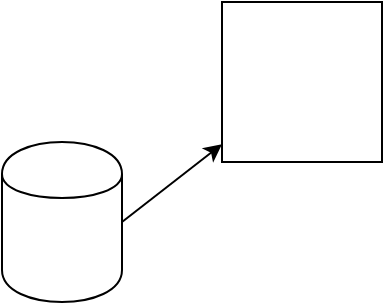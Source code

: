 <mxfile version="12.2.2" type="github" pages="1">
  <diagram id="ZfOWLh0gjyYtcQJ10x1z" name="Page-1">
    <mxGraphModel dx="846" dy="545" grid="1" gridSize="10" guides="1" tooltips="1" connect="1" arrows="1" fold="1" page="1" pageScale="1" pageWidth="850" pageHeight="1100" math="0" shadow="0">
      <root>
        <mxCell id="0"/>
        <mxCell id="1" parent="0"/>
        <mxCell id="15cyo-bik37cuiobXDlA-1" value="" style="whiteSpace=wrap;html=1;aspect=fixed;" parent="1" vertex="1">
          <mxGeometry x="510" y="150" width="80" height="80" as="geometry"/>
        </mxCell>
        <mxCell id="_No9UVu-I500sw_ixevA-1" value="" style="shape=cylinder;whiteSpace=wrap;html=1;boundedLbl=1;backgroundOutline=1;" vertex="1" parent="1">
          <mxGeometry x="400" y="220" width="60" height="80" as="geometry"/>
        </mxCell>
        <mxCell id="_No9UVu-I500sw_ixevA-2" value="" style="endArrow=classic;html=1;exitX=1;exitY=0.5;exitDx=0;exitDy=0;" edge="1" parent="1" source="_No9UVu-I500sw_ixevA-1" target="15cyo-bik37cuiobXDlA-1">
          <mxGeometry width="50" height="50" relative="1" as="geometry">
            <mxPoint x="400" y="370" as="sourcePoint"/>
            <mxPoint x="450" y="320" as="targetPoint"/>
          </mxGeometry>
        </mxCell>
      </root>
    </mxGraphModel>
  </diagram>
</mxfile>
